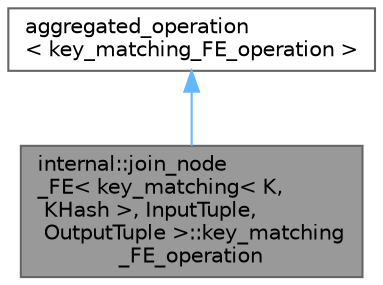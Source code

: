 digraph "internal::join_node_FE&lt; key_matching&lt; K, KHash &gt;, InputTuple, OutputTuple &gt;::key_matching_FE_operation"
{
 // LATEX_PDF_SIZE
  bgcolor="transparent";
  edge [fontname=Helvetica,fontsize=10,labelfontname=Helvetica,labelfontsize=10];
  node [fontname=Helvetica,fontsize=10,shape=box,height=0.2,width=0.4];
  Node1 [id="Node000001",label="internal::join_node\l_FE\< key_matching\< K,\l KHash \>, InputTuple,\l OutputTuple \>::key_matching\l_FE_operation",height=0.2,width=0.4,color="gray40", fillcolor="grey60", style="filled", fontcolor="black",tooltip=" "];
  Node2 -> Node1 [id="edge1_Node000001_Node000002",dir="back",color="steelblue1",style="solid",tooltip=" "];
  Node2 [id="Node000002",label="aggregated_operation\l\< key_matching_FE_operation \>",height=0.2,width=0.4,color="gray40", fillcolor="white", style="filled",tooltip=" "];
}
